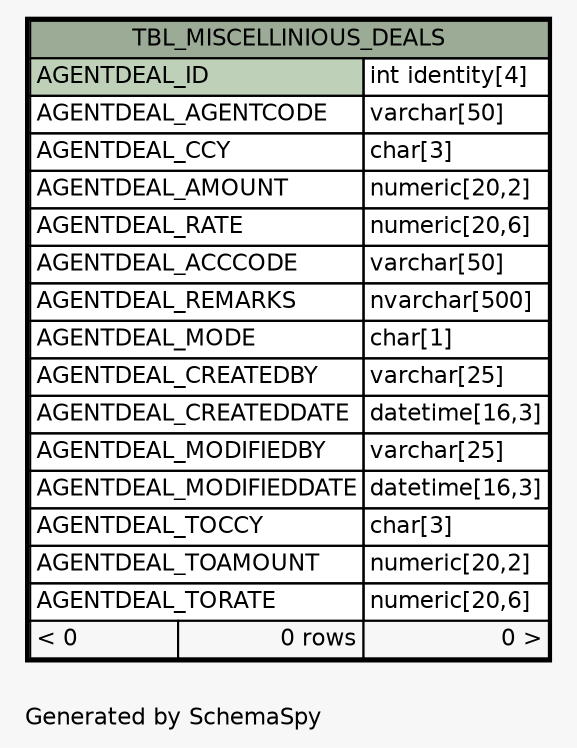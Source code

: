 // dot 2.38.0 on Windows 10 10.0
// SchemaSpy rev 590
digraph "oneDegreeRelationshipsDiagram" {
  graph [
    rankdir="RL"
    bgcolor="#f7f7f7"
    label="\nGenerated by SchemaSpy"
    labeljust="l"
    nodesep="0.18"
    ranksep="0.46"
    fontname="Helvetica"
    fontsize="11"
  ];
  node [
    fontname="Helvetica"
    fontsize="11"
    shape="plaintext"
  ];
  edge [
    arrowsize="0.8"
  ];
  "TBL_MISCELLINIOUS_DEALS" [
    label=<
    <TABLE BORDER="2" CELLBORDER="1" CELLSPACING="0" BGCOLOR="#ffffff">
      <TR><TD COLSPAN="3" BGCOLOR="#9bab96" ALIGN="CENTER">TBL_MISCELLINIOUS_DEALS</TD></TR>
      <TR><TD PORT="AGENTDEAL_ID" COLSPAN="2" BGCOLOR="#bed1b8" ALIGN="LEFT">AGENTDEAL_ID</TD><TD PORT="AGENTDEAL_ID.type" ALIGN="LEFT">int identity[4]</TD></TR>
      <TR><TD PORT="AGENTDEAL_AGENTCODE" COLSPAN="2" ALIGN="LEFT">AGENTDEAL_AGENTCODE</TD><TD PORT="AGENTDEAL_AGENTCODE.type" ALIGN="LEFT">varchar[50]</TD></TR>
      <TR><TD PORT="AGENTDEAL_CCY" COLSPAN="2" ALIGN="LEFT">AGENTDEAL_CCY</TD><TD PORT="AGENTDEAL_CCY.type" ALIGN="LEFT">char[3]</TD></TR>
      <TR><TD PORT="AGENTDEAL_AMOUNT" COLSPAN="2" ALIGN="LEFT">AGENTDEAL_AMOUNT</TD><TD PORT="AGENTDEAL_AMOUNT.type" ALIGN="LEFT">numeric[20,2]</TD></TR>
      <TR><TD PORT="AGENTDEAL_RATE" COLSPAN="2" ALIGN="LEFT">AGENTDEAL_RATE</TD><TD PORT="AGENTDEAL_RATE.type" ALIGN="LEFT">numeric[20,6]</TD></TR>
      <TR><TD PORT="AGENTDEAL_ACCCODE" COLSPAN="2" ALIGN="LEFT">AGENTDEAL_ACCCODE</TD><TD PORT="AGENTDEAL_ACCCODE.type" ALIGN="LEFT">varchar[50]</TD></TR>
      <TR><TD PORT="AGENTDEAL_REMARKS" COLSPAN="2" ALIGN="LEFT">AGENTDEAL_REMARKS</TD><TD PORT="AGENTDEAL_REMARKS.type" ALIGN="LEFT">nvarchar[500]</TD></TR>
      <TR><TD PORT="AGENTDEAL_MODE" COLSPAN="2" ALIGN="LEFT">AGENTDEAL_MODE</TD><TD PORT="AGENTDEAL_MODE.type" ALIGN="LEFT">char[1]</TD></TR>
      <TR><TD PORT="AGENTDEAL_CREATEDBY" COLSPAN="2" ALIGN="LEFT">AGENTDEAL_CREATEDBY</TD><TD PORT="AGENTDEAL_CREATEDBY.type" ALIGN="LEFT">varchar[25]</TD></TR>
      <TR><TD PORT="AGENTDEAL_CREATEDDATE" COLSPAN="2" ALIGN="LEFT">AGENTDEAL_CREATEDDATE</TD><TD PORT="AGENTDEAL_CREATEDDATE.type" ALIGN="LEFT">datetime[16,3]</TD></TR>
      <TR><TD PORT="AGENTDEAL_MODIFIEDBY" COLSPAN="2" ALIGN="LEFT">AGENTDEAL_MODIFIEDBY</TD><TD PORT="AGENTDEAL_MODIFIEDBY.type" ALIGN="LEFT">varchar[25]</TD></TR>
      <TR><TD PORT="AGENTDEAL_MODIFIEDDATE" COLSPAN="2" ALIGN="LEFT">AGENTDEAL_MODIFIEDDATE</TD><TD PORT="AGENTDEAL_MODIFIEDDATE.type" ALIGN="LEFT">datetime[16,3]</TD></TR>
      <TR><TD PORT="AGENTDEAL_TOCCY" COLSPAN="2" ALIGN="LEFT">AGENTDEAL_TOCCY</TD><TD PORT="AGENTDEAL_TOCCY.type" ALIGN="LEFT">char[3]</TD></TR>
      <TR><TD PORT="AGENTDEAL_TOAMOUNT" COLSPAN="2" ALIGN="LEFT">AGENTDEAL_TOAMOUNT</TD><TD PORT="AGENTDEAL_TOAMOUNT.type" ALIGN="LEFT">numeric[20,2]</TD></TR>
      <TR><TD PORT="AGENTDEAL_TORATE" COLSPAN="2" ALIGN="LEFT">AGENTDEAL_TORATE</TD><TD PORT="AGENTDEAL_TORATE.type" ALIGN="LEFT">numeric[20,6]</TD></TR>
      <TR><TD ALIGN="LEFT" BGCOLOR="#f7f7f7">&lt; 0</TD><TD ALIGN="RIGHT" BGCOLOR="#f7f7f7">0 rows</TD><TD ALIGN="RIGHT" BGCOLOR="#f7f7f7">0 &gt;</TD></TR>
    </TABLE>>
    URL="TBL_MISCELLINIOUS_DEALS.html"
    tooltip="TBL_MISCELLINIOUS_DEALS"
  ];
}
